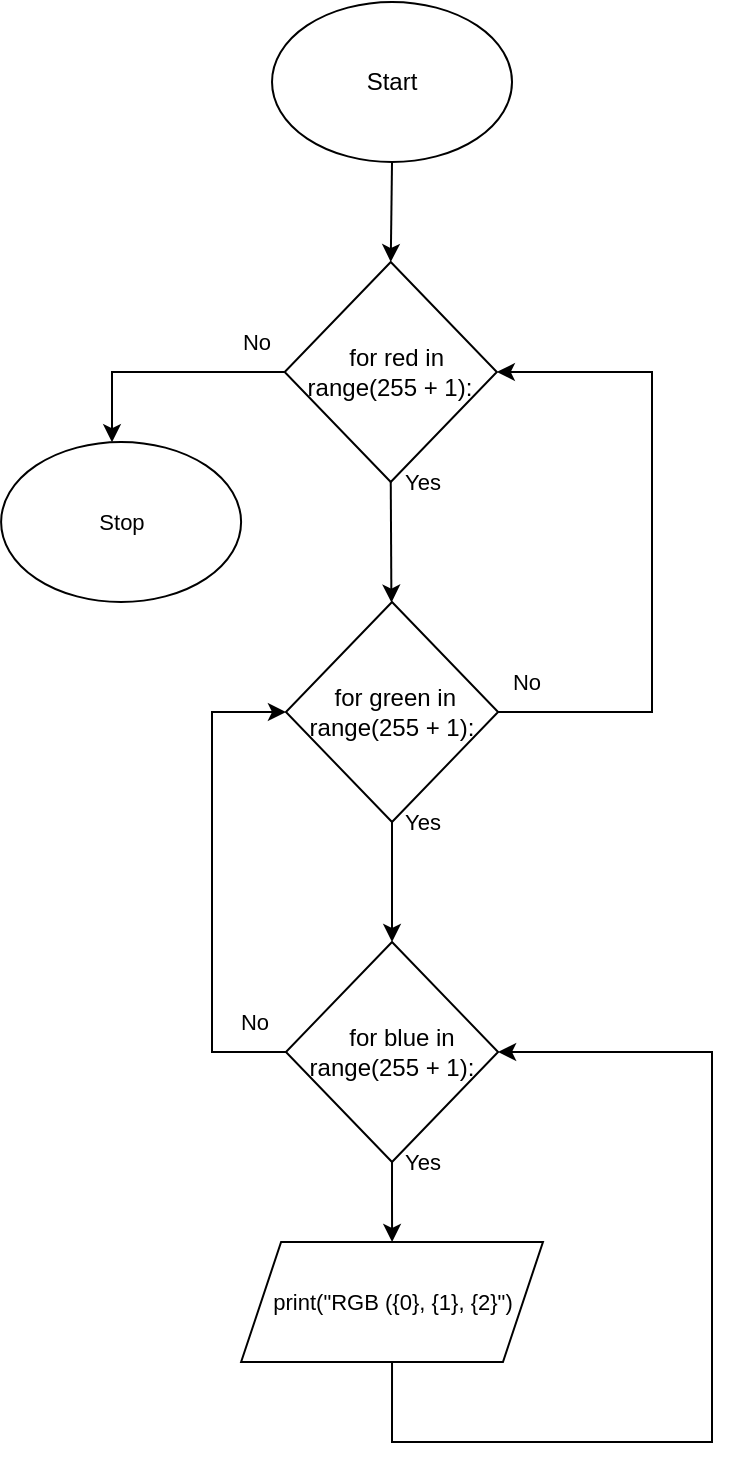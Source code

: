 <mxfile>
    <diagram id="LWYVQPqVzV7g8HnTJ1rW" name="Page-1">
        <mxGraphModel dx="1074" dy="741" grid="1" gridSize="10" guides="1" tooltips="1" connect="1" arrows="1" fold="1" page="1" pageScale="1" pageWidth="827" pageHeight="1169" math="0" shadow="0">
            <root>
                <mxCell id="0"/>
                <mxCell id="1" parent="0"/>
                <mxCell id="100" style="edgeStyle=none;html=1;exitX=0.5;exitY=1;exitDx=0;exitDy=0;" parent="1" source="2" edge="1">
                    <mxGeometry relative="1" as="geometry">
                        <mxPoint x="219.38" y="170" as="targetPoint"/>
                    </mxGeometry>
                </mxCell>
                <mxCell id="2" value="Start" style="ellipse;whiteSpace=wrap;html=1;" parent="1" vertex="1">
                    <mxGeometry x="160.01" y="40" width="120" height="80" as="geometry"/>
                </mxCell>
                <mxCell id="28" value="Stop" style="ellipse;whiteSpace=wrap;html=1;fontFamily=Helvetica;fontSize=11;fontColor=default;" parent="1" vertex="1">
                    <mxGeometry x="24.55" y="260" width="120" height="80" as="geometry"/>
                </mxCell>
                <mxCell id="124" style="edgeStyle=none;html=1;exitX=0.5;exitY=1;exitDx=0;exitDy=0;" edge="1" parent="1" source="121" target="123">
                    <mxGeometry relative="1" as="geometry"/>
                </mxCell>
                <mxCell id="132" style="edgeStyle=orthogonalEdgeStyle;shape=connector;rounded=0;html=1;exitX=0;exitY=0.5;exitDx=0;exitDy=0;labelBackgroundColor=default;fontFamily=Helvetica;fontSize=11;fontColor=default;endArrow=classic;strokeColor=default;" edge="1" parent="1" source="121" target="28">
                    <mxGeometry relative="1" as="geometry">
                        <mxPoint x="50" y="304" as="targetPoint"/>
                        <Array as="points">
                            <mxPoint x="80" y="225"/>
                        </Array>
                    </mxGeometry>
                </mxCell>
                <mxCell id="121" value="&amp;nbsp; for red in range(255 + 1):" style="rhombus;whiteSpace=wrap;html=1;" vertex="1" parent="1">
                    <mxGeometry x="166.34" y="170" width="106.08" height="110" as="geometry"/>
                </mxCell>
                <mxCell id="126" style="edgeStyle=none;html=1;exitX=0.5;exitY=1;exitDx=0;exitDy=0;" edge="1" parent="1" source="123" target="125">
                    <mxGeometry relative="1" as="geometry"/>
                </mxCell>
                <mxCell id="127" style="edgeStyle=orthogonalEdgeStyle;html=1;exitX=1;exitY=0.5;exitDx=0;exitDy=0;entryX=1;entryY=0.5;entryDx=0;entryDy=0;rounded=0;" edge="1" parent="1" source="123" target="121">
                    <mxGeometry relative="1" as="geometry">
                        <Array as="points">
                            <mxPoint x="350" y="395"/>
                            <mxPoint x="350" y="225"/>
                        </Array>
                    </mxGeometry>
                </mxCell>
                <mxCell id="123" value="&amp;nbsp;for green in range(255 + 1):" style="rhombus;whiteSpace=wrap;html=1;" vertex="1" parent="1">
                    <mxGeometry x="166.97" y="340" width="106.08" height="110" as="geometry"/>
                </mxCell>
                <mxCell id="130" style="edgeStyle=orthogonalEdgeStyle;shape=connector;rounded=0;html=1;exitX=0.5;exitY=1;exitDx=0;exitDy=0;labelBackgroundColor=default;fontFamily=Helvetica;fontSize=11;fontColor=default;endArrow=classic;strokeColor=default;" edge="1" parent="1" source="125" target="129">
                    <mxGeometry relative="1" as="geometry"/>
                </mxCell>
                <mxCell id="133" style="edgeStyle=orthogonalEdgeStyle;shape=connector;rounded=0;html=1;exitX=0;exitY=0.5;exitDx=0;exitDy=0;entryX=0;entryY=0.5;entryDx=0;entryDy=0;labelBackgroundColor=default;fontFamily=Helvetica;fontSize=11;fontColor=default;endArrow=classic;strokeColor=default;" edge="1" parent="1" source="125" target="123">
                    <mxGeometry relative="1" as="geometry">
                        <Array as="points">
                            <mxPoint x="130" y="565"/>
                            <mxPoint x="130" y="395"/>
                        </Array>
                    </mxGeometry>
                </mxCell>
                <mxCell id="125" value="&amp;nbsp; &amp;nbsp;for blue in range(255 + 1):" style="rhombus;whiteSpace=wrap;html=1;" vertex="1" parent="1">
                    <mxGeometry x="166.97" y="510" width="106.08" height="110" as="geometry"/>
                </mxCell>
                <mxCell id="134" style="edgeStyle=orthogonalEdgeStyle;shape=connector;rounded=0;html=1;exitX=0.5;exitY=1;exitDx=0;exitDy=0;entryX=1;entryY=0.5;entryDx=0;entryDy=0;labelBackgroundColor=default;fontFamily=Helvetica;fontSize=11;fontColor=default;endArrow=classic;strokeColor=default;" edge="1" parent="1" source="129" target="125">
                    <mxGeometry relative="1" as="geometry">
                        <Array as="points">
                            <mxPoint x="220" y="760"/>
                            <mxPoint x="380" y="760"/>
                            <mxPoint x="380" y="565"/>
                        </Array>
                    </mxGeometry>
                </mxCell>
                <mxCell id="129" value="print(&quot;RGB ({0}, {1}, {2}&quot;)" style="shape=parallelogram;perimeter=parallelogramPerimeter;whiteSpace=wrap;html=1;fixedSize=1;fontFamily=Helvetica;fontSize=11;fontColor=default;" vertex="1" parent="1">
                    <mxGeometry x="144.55" y="660" width="150.93" height="60" as="geometry"/>
                </mxCell>
                <mxCell id="135" value="Yes" style="text;html=1;resizable=0;autosize=1;align=center;verticalAlign=middle;points=[];fillColor=none;strokeColor=none;rounded=0;fontFamily=Helvetica;fontSize=11;fontColor=default;" vertex="1" parent="1">
                    <mxGeometry x="220" y="270" width="30" height="20" as="geometry"/>
                </mxCell>
                <mxCell id="136" value="Yes" style="text;html=1;resizable=0;autosize=1;align=center;verticalAlign=middle;points=[];fillColor=none;strokeColor=none;rounded=0;fontFamily=Helvetica;fontSize=11;fontColor=default;" vertex="1" parent="1">
                    <mxGeometry x="220" y="440" width="30" height="20" as="geometry"/>
                </mxCell>
                <mxCell id="137" value="Yes" style="text;html=1;resizable=0;autosize=1;align=center;verticalAlign=middle;points=[];fillColor=none;strokeColor=none;rounded=0;fontFamily=Helvetica;fontSize=11;fontColor=default;" vertex="1" parent="1">
                    <mxGeometry x="220" y="610" width="30" height="20" as="geometry"/>
                </mxCell>
                <mxCell id="138" value="No" style="text;html=1;resizable=0;autosize=1;align=center;verticalAlign=middle;points=[];fillColor=none;strokeColor=none;rounded=0;fontFamily=Helvetica;fontSize=11;fontColor=default;" vertex="1" parent="1">
                    <mxGeometry x="136.34" y="540" width="30" height="20" as="geometry"/>
                </mxCell>
                <mxCell id="139" value="No" style="text;html=1;resizable=0;autosize=1;align=center;verticalAlign=middle;points=[];fillColor=none;strokeColor=none;rounded=0;fontFamily=Helvetica;fontSize=11;fontColor=default;" vertex="1" parent="1">
                    <mxGeometry x="272.42" y="370" width="30" height="20" as="geometry"/>
                </mxCell>
                <mxCell id="140" value="No" style="text;html=1;resizable=0;autosize=1;align=center;verticalAlign=middle;points=[];fillColor=none;strokeColor=none;rounded=0;fontFamily=Helvetica;fontSize=11;fontColor=default;" vertex="1" parent="1">
                    <mxGeometry x="136.97" y="200" width="30" height="20" as="geometry"/>
                </mxCell>
            </root>
        </mxGraphModel>
    </diagram>
</mxfile>